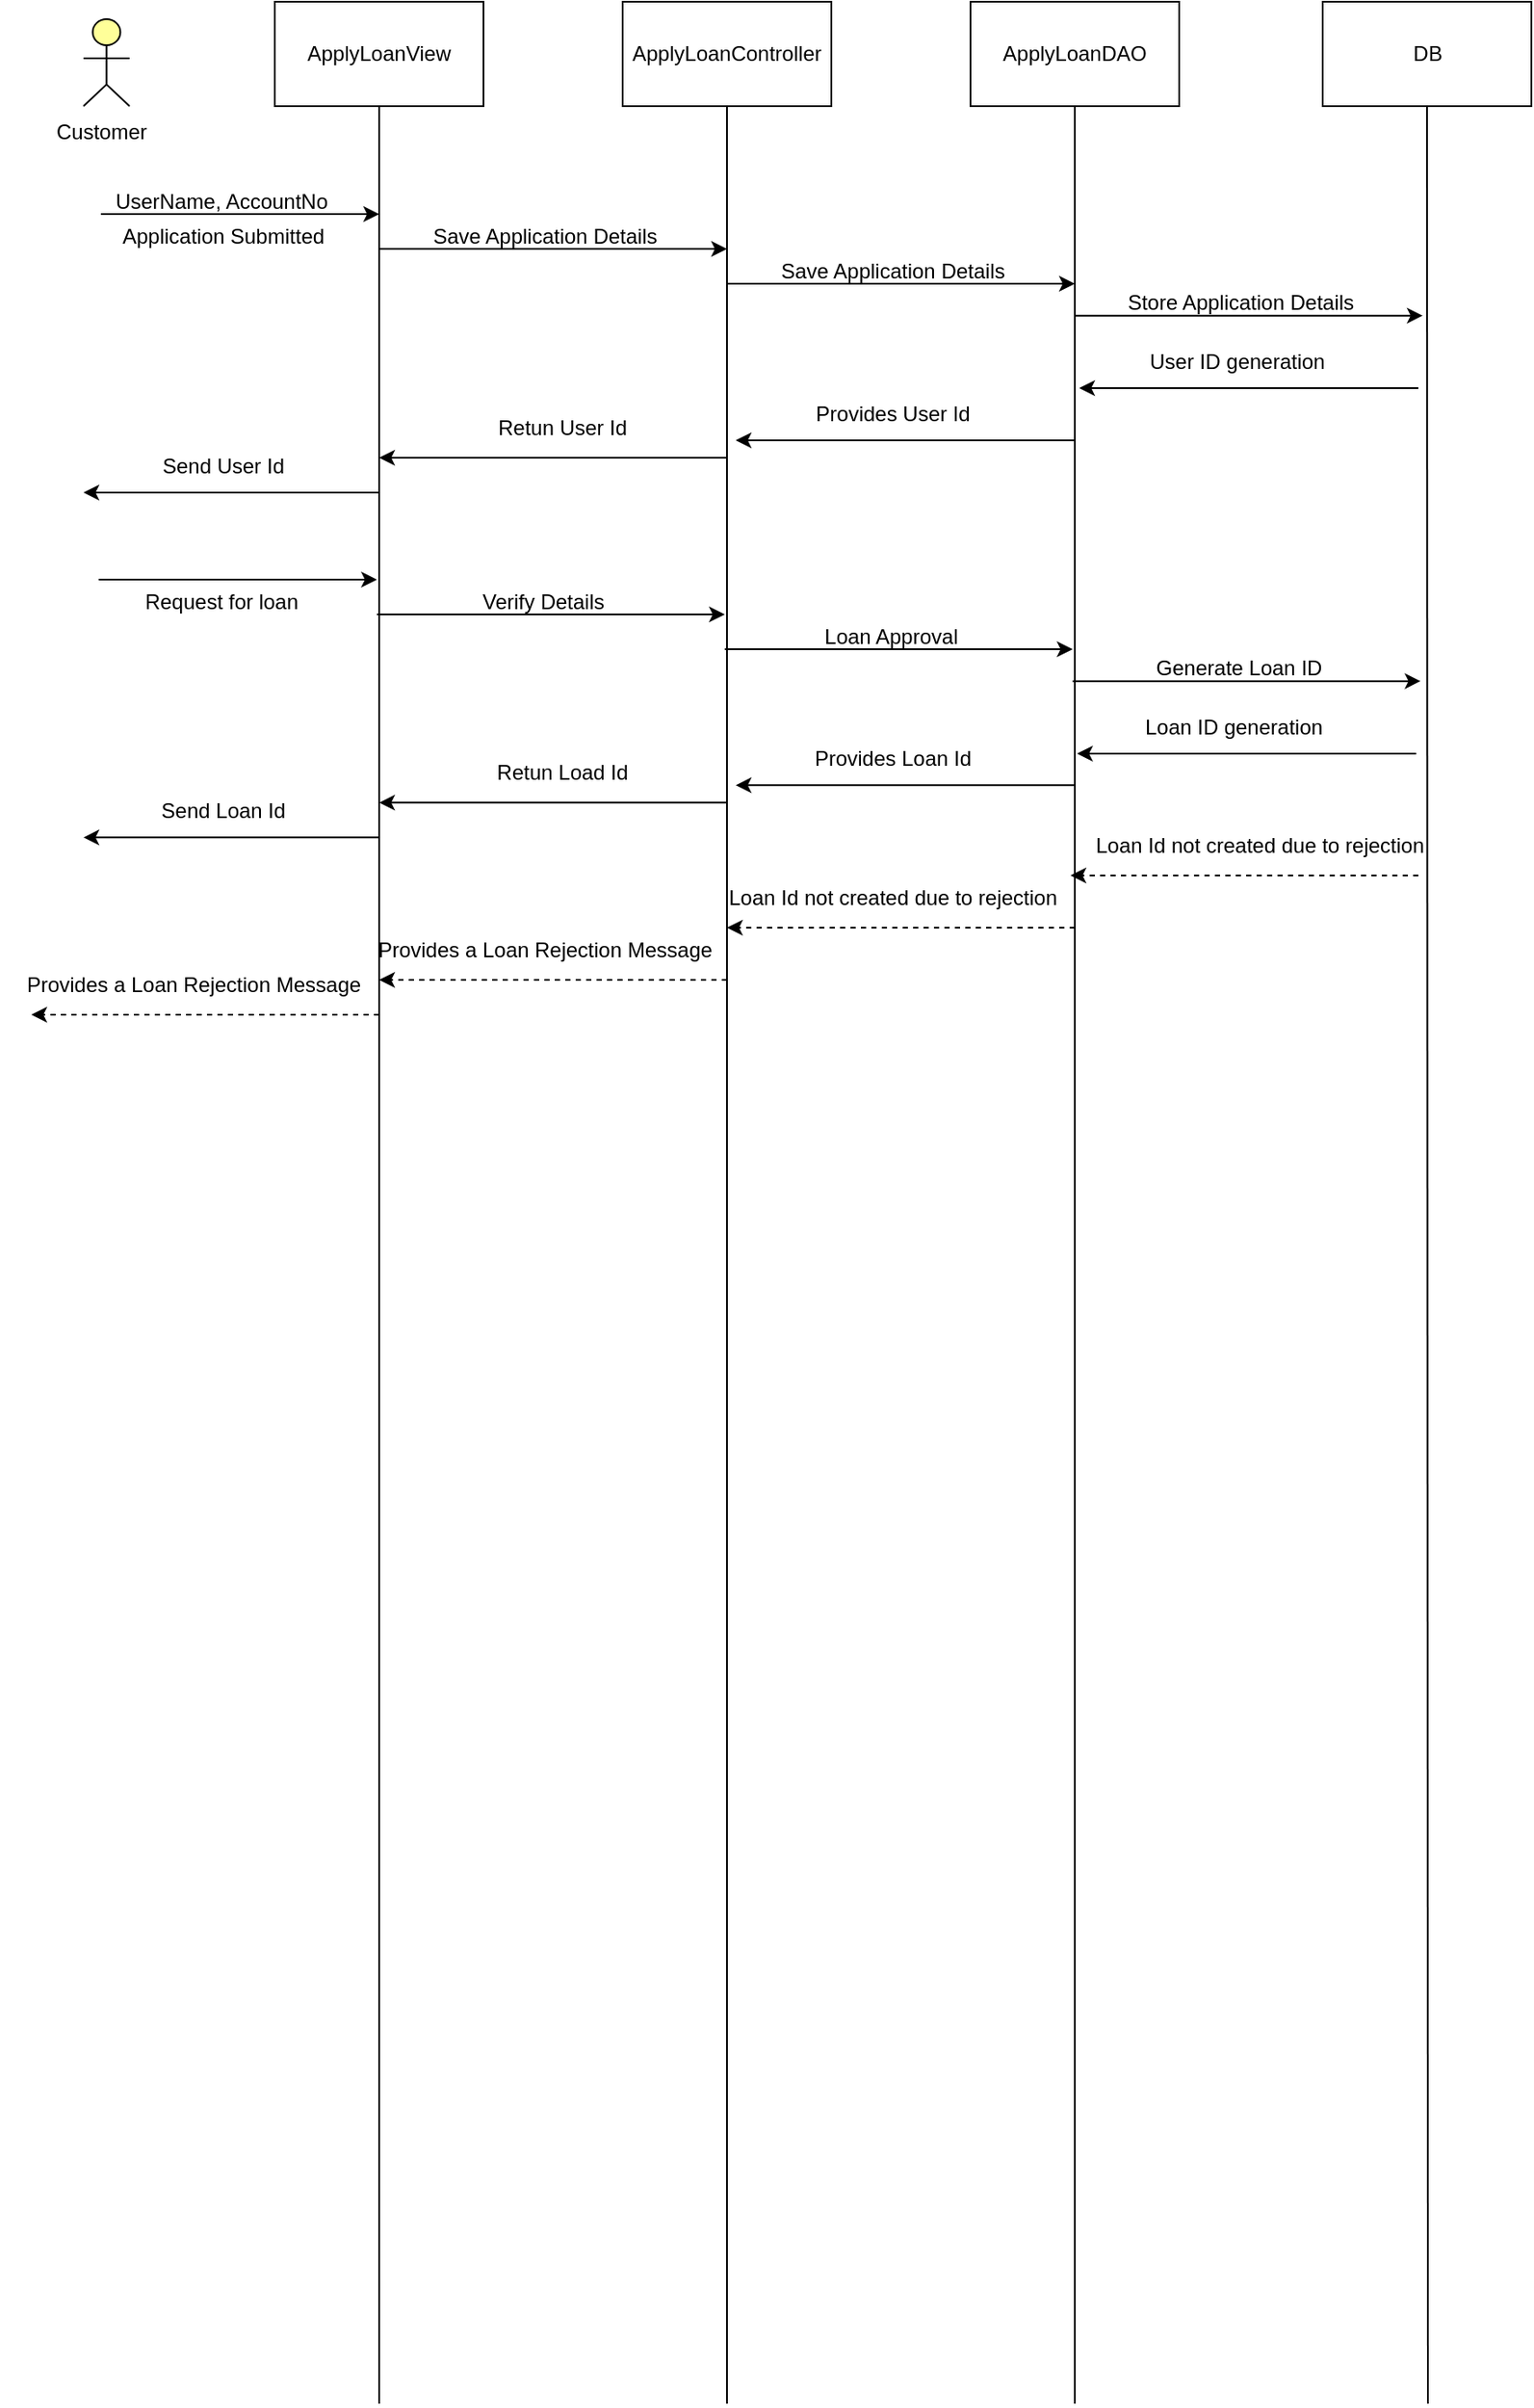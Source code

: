 <mxfile version="28.1.0">
  <diagram name="Page-1" id="zYoQJKuruc59RscXdtNj">
    <mxGraphModel dx="1887" dy="675" grid="1" gridSize="10" guides="1" tooltips="1" connect="1" arrows="1" fold="1" page="1" pageScale="1" pageWidth="850" pageHeight="1100" math="0" shadow="0">
      <root>
        <mxCell id="0" />
        <mxCell id="1" parent="0" />
        <mxCell id="ZP8F139_U9aVebwbNAbs-1" value="" style="html=1;outlineConnect=0;whiteSpace=wrap;fillColor=#ffff99;verticalLabelPosition=bottom;verticalAlign=top;align=center;shape=mxgraph.archimate3.actor;" parent="1" vertex="1">
          <mxGeometry x="-370" y="130" width="26.5" height="50" as="geometry" />
        </mxCell>
        <mxCell id="ZP8F139_U9aVebwbNAbs-2" value="ApplyLoanView" style="rounded=0;whiteSpace=wrap;html=1;" parent="1" vertex="1">
          <mxGeometry x="-260" y="120" width="120" height="60" as="geometry" />
        </mxCell>
        <mxCell id="ZP8F139_U9aVebwbNAbs-3" value="ApplyLoanController" style="rounded=0;whiteSpace=wrap;html=1;" parent="1" vertex="1">
          <mxGeometry x="-60" y="120" width="120" height="60" as="geometry" />
        </mxCell>
        <mxCell id="ZP8F139_U9aVebwbNAbs-4" value="ApplyLoanDAO" style="rounded=0;whiteSpace=wrap;html=1;direction=west;" parent="1" vertex="1">
          <mxGeometry x="140" y="120" width="120" height="60" as="geometry" />
        </mxCell>
        <mxCell id="ZP8F139_U9aVebwbNAbs-5" value="" style="endArrow=none;html=1;rounded=0;entryX=0.5;entryY=1;entryDx=0;entryDy=0;" parent="1" target="ZP8F139_U9aVebwbNAbs-2" edge="1">
          <mxGeometry width="50" height="50" relative="1" as="geometry">
            <mxPoint x="-200" y="1500" as="sourcePoint" />
            <mxPoint x="-90" y="290" as="targetPoint" />
          </mxGeometry>
        </mxCell>
        <mxCell id="ZP8F139_U9aVebwbNAbs-6" value="" style="endArrow=none;html=1;rounded=0;" parent="1" edge="1">
          <mxGeometry width="50" height="50" relative="1" as="geometry">
            <mxPoint x="200" y="1500" as="sourcePoint" />
            <mxPoint x="200" y="180" as="targetPoint" />
          </mxGeometry>
        </mxCell>
        <mxCell id="ZP8F139_U9aVebwbNAbs-7" value="" style="endArrow=none;html=1;rounded=0;entryX=0.5;entryY=1;entryDx=0;entryDy=0;" parent="1" target="ZP8F139_U9aVebwbNAbs-3" edge="1">
          <mxGeometry width="50" height="50" relative="1" as="geometry">
            <mxPoint y="1500" as="sourcePoint" />
            <mxPoint x="25" y="310" as="targetPoint" />
          </mxGeometry>
        </mxCell>
        <mxCell id="ZP8F139_U9aVebwbNAbs-8" value="Customer" style="text;html=1;align=center;verticalAlign=middle;resizable=0;points=[];autosize=1;strokeColor=none;fillColor=none;" parent="1" vertex="1">
          <mxGeometry x="-400" y="180" width="80" height="30" as="geometry" />
        </mxCell>
        <mxCell id="ZP8F139_U9aVebwbNAbs-9" value="" style="endArrow=classic;html=1;rounded=0;" parent="1" edge="1">
          <mxGeometry width="50" height="50" relative="1" as="geometry">
            <mxPoint x="-201.25" y="472" as="sourcePoint" />
            <mxPoint x="-1.25" y="472" as="targetPoint" />
          </mxGeometry>
        </mxCell>
        <mxCell id="ZP8F139_U9aVebwbNAbs-10" value="" style="endArrow=classic;html=1;rounded=0;" parent="1" edge="1">
          <mxGeometry width="50" height="50" relative="1" as="geometry">
            <mxPoint x="-1.25" y="492" as="sourcePoint" />
            <mxPoint x="198.75" y="492" as="targetPoint" />
          </mxGeometry>
        </mxCell>
        <mxCell id="ZP8F139_U9aVebwbNAbs-11" value="" style="endArrow=classic;html=1;rounded=0;" parent="1" edge="1">
          <mxGeometry width="50" height="50" relative="1" as="geometry">
            <mxPoint x="-361.25" y="452" as="sourcePoint" />
            <mxPoint x="-201.25" y="452" as="targetPoint" />
          </mxGeometry>
        </mxCell>
        <mxCell id="ZP8F139_U9aVebwbNAbs-12" value="" style="endArrow=classic;html=1;rounded=0;" parent="1" edge="1">
          <mxGeometry width="50" height="50" relative="1" as="geometry">
            <mxPoint y="580.18" as="sourcePoint" />
            <mxPoint x="-200" y="580.18" as="targetPoint" />
          </mxGeometry>
        </mxCell>
        <mxCell id="ZP8F139_U9aVebwbNAbs-13" value="" style="endArrow=classic;html=1;rounded=0;" parent="1" edge="1">
          <mxGeometry width="50" height="50" relative="1" as="geometry">
            <mxPoint x="-200" y="600.18" as="sourcePoint" />
            <mxPoint x="-370" y="600.18" as="targetPoint" />
          </mxGeometry>
        </mxCell>
        <mxCell id="ZP8F139_U9aVebwbNAbs-14" value="Request for loan" style="text;html=1;align=center;verticalAlign=middle;resizable=0;points=[];autosize=1;strokeColor=none;fillColor=none;" parent="1" vertex="1">
          <mxGeometry x="-346.25" y="450" width="110" height="30" as="geometry" />
        </mxCell>
        <mxCell id="ZP8F139_U9aVebwbNAbs-15" value="Verify Details" style="text;html=1;align=center;verticalAlign=middle;resizable=0;points=[];autosize=1;strokeColor=none;fillColor=none;" parent="1" vertex="1">
          <mxGeometry x="-151.25" y="450" width="90" height="30" as="geometry" />
        </mxCell>
        <mxCell id="ZP8F139_U9aVebwbNAbs-16" value="Loan Approval" style="text;html=1;align=center;verticalAlign=middle;resizable=0;points=[];autosize=1;strokeColor=none;fillColor=none;" parent="1" vertex="1">
          <mxGeometry x="43.75" y="470" width="100" height="30" as="geometry" />
        </mxCell>
        <mxCell id="ZP8F139_U9aVebwbNAbs-17" value="Retun Load Id" style="text;html=1;align=center;verticalAlign=middle;resizable=0;points=[];autosize=1;strokeColor=none;fillColor=none;" parent="1" vertex="1">
          <mxGeometry x="-145" y="548.18" width="100" height="30" as="geometry" />
        </mxCell>
        <mxCell id="ZP8F139_U9aVebwbNAbs-18" value="Send Loan Id" style="text;html=1;align=center;verticalAlign=middle;resizable=0;points=[];autosize=1;strokeColor=none;fillColor=none;" parent="1" vertex="1">
          <mxGeometry x="-335" y="570.18" width="90" height="30" as="geometry" />
        </mxCell>
        <mxCell id="ZP8F139_U9aVebwbNAbs-19" value="" style="endArrow=classic;html=1;rounded=0;" parent="1" edge="1">
          <mxGeometry width="50" height="50" relative="1" as="geometry">
            <mxPoint x="200" y="570.18" as="sourcePoint" />
            <mxPoint x="5" y="570.18" as="targetPoint" />
          </mxGeometry>
        </mxCell>
        <mxCell id="ZP8F139_U9aVebwbNAbs-20" value="Provides Loan Id" style="text;html=1;align=center;verticalAlign=middle;resizable=0;points=[];autosize=1;strokeColor=none;fillColor=none;" parent="1" vertex="1">
          <mxGeometry x="40" y="540.18" width="110" height="30" as="geometry" />
        </mxCell>
        <mxCell id="ZP8F139_U9aVebwbNAbs-58" value="" style="html=1;labelBackgroundColor=#ffffff;startArrow=none;startFill=0;startSize=6;endArrow=classic;endFill=1;endSize=6;jettySize=auto;orthogonalLoop=1;strokeWidth=1;dashed=1;fontSize=14;rounded=0;" parent="1" edge="1">
          <mxGeometry width="60" height="60" relative="1" as="geometry">
            <mxPoint x="200" y="652" as="sourcePoint" />
            <mxPoint y="652" as="targetPoint" />
          </mxGeometry>
        </mxCell>
        <mxCell id="ZP8F139_U9aVebwbNAbs-59" value="" style="html=1;labelBackgroundColor=#ffffff;startArrow=none;startFill=0;startSize=6;endArrow=classic;endFill=1;endSize=6;jettySize=auto;orthogonalLoop=1;strokeWidth=1;dashed=1;fontSize=14;rounded=0;" parent="1" edge="1">
          <mxGeometry width="60" height="60" relative="1" as="geometry">
            <mxPoint y="682" as="sourcePoint" />
            <mxPoint x="-200" y="682" as="targetPoint" />
          </mxGeometry>
        </mxCell>
        <mxCell id="ZP8F139_U9aVebwbNAbs-60" value="" style="html=1;labelBackgroundColor=#ffffff;startArrow=none;startFill=0;startSize=6;endArrow=classic;endFill=1;endSize=6;jettySize=auto;orthogonalLoop=1;strokeWidth=1;dashed=1;fontSize=14;rounded=0;" parent="1" edge="1">
          <mxGeometry width="60" height="60" relative="1" as="geometry">
            <mxPoint x="-200" y="702" as="sourcePoint" />
            <mxPoint x="-400" y="702" as="targetPoint" />
          </mxGeometry>
        </mxCell>
        <mxCell id="ZP8F139_U9aVebwbNAbs-61" value="Provides a Loan Rejection Message" style="text;html=1;align=center;verticalAlign=middle;resizable=0;points=[];autosize=1;strokeColor=none;fillColor=none;" parent="1" vertex="1">
          <mxGeometry x="-215" y="650" width="220" height="30" as="geometry" />
        </mxCell>
        <mxCell id="ZP8F139_U9aVebwbNAbs-62" value="Provides a Loan Rejection Message" style="text;html=1;align=center;verticalAlign=middle;resizable=0;points=[];autosize=1;strokeColor=none;fillColor=none;" parent="1" vertex="1">
          <mxGeometry x="-417.5" y="670" width="220" height="30" as="geometry" />
        </mxCell>
        <mxCell id="ZP8F139_U9aVebwbNAbs-63" value="Loan Id not created due to rejection" style="text;html=1;align=center;verticalAlign=middle;resizable=0;points=[];autosize=1;strokeColor=none;fillColor=none;" parent="1" vertex="1">
          <mxGeometry x="-10" y="620" width="210" height="30" as="geometry" />
        </mxCell>
        <mxCell id="ZP8F139_U9aVebwbNAbs-64" value="DB" style="rounded=0;whiteSpace=wrap;html=1;direction=west;" parent="1" vertex="1">
          <mxGeometry x="342.5" y="120" width="120" height="60" as="geometry" />
        </mxCell>
        <mxCell id="ZP8F139_U9aVebwbNAbs-65" value="" style="endArrow=none;html=1;rounded=0;" parent="1" edge="1">
          <mxGeometry width="50" height="50" relative="1" as="geometry">
            <mxPoint x="403" y="1500" as="sourcePoint" />
            <mxPoint x="402.5" y="180" as="targetPoint" />
          </mxGeometry>
        </mxCell>
        <mxCell id="ZP8F139_U9aVebwbNAbs-67" value="" style="endArrow=classic;html=1;rounded=0;" parent="1" edge="1">
          <mxGeometry width="50" height="50" relative="1" as="geometry">
            <mxPoint x="198.75" y="510.33" as="sourcePoint" />
            <mxPoint x="398.75" y="510.33" as="targetPoint" />
          </mxGeometry>
        </mxCell>
        <mxCell id="ZP8F139_U9aVebwbNAbs-68" value="Generate Loan ID" style="text;html=1;align=center;verticalAlign=middle;resizable=0;points=[];autosize=1;strokeColor=none;fillColor=none;" parent="1" vertex="1">
          <mxGeometry x="233.75" y="488.33" width="120" height="30" as="geometry" />
        </mxCell>
        <mxCell id="ZP8F139_U9aVebwbNAbs-69" value="" style="endArrow=classic;html=1;rounded=0;" parent="1" edge="1">
          <mxGeometry width="50" height="50" relative="1" as="geometry">
            <mxPoint x="396.25" y="552" as="sourcePoint" />
            <mxPoint x="201.25" y="552" as="targetPoint" />
          </mxGeometry>
        </mxCell>
        <mxCell id="ZP8F139_U9aVebwbNAbs-70" value="Loan ID generation" style="text;html=1;align=center;verticalAlign=middle;resizable=0;points=[];autosize=1;strokeColor=none;fillColor=none;" parent="1" vertex="1">
          <mxGeometry x="226.25" y="522" width="130" height="30" as="geometry" />
        </mxCell>
        <mxCell id="ZP8F139_U9aVebwbNAbs-88" value="" style="html=1;labelBackgroundColor=#ffffff;startArrow=none;startFill=0;startSize=6;endArrow=classic;endFill=1;endSize=6;jettySize=auto;orthogonalLoop=1;strokeWidth=1;dashed=1;fontSize=14;rounded=0;" parent="1" edge="1">
          <mxGeometry width="60" height="60" relative="1" as="geometry">
            <mxPoint x="397.5" y="622" as="sourcePoint" />
            <mxPoint x="197.5" y="622" as="targetPoint" />
          </mxGeometry>
        </mxCell>
        <mxCell id="ZP8F139_U9aVebwbNAbs-89" value="Loan Id not created due to rejection" style="text;html=1;align=center;verticalAlign=middle;resizable=0;points=[];autosize=1;strokeColor=none;fillColor=none;" parent="1" vertex="1">
          <mxGeometry x="201.25" y="590" width="210" height="30" as="geometry" />
        </mxCell>
        <mxCell id="ZP8F139_U9aVebwbNAbs-90" value="" style="endArrow=classic;html=1;rounded=0;" parent="1" edge="1">
          <mxGeometry width="50" height="50" relative="1" as="geometry">
            <mxPoint x="-200" y="262" as="sourcePoint" />
            <mxPoint y="262" as="targetPoint" />
          </mxGeometry>
        </mxCell>
        <mxCell id="ZP8F139_U9aVebwbNAbs-91" value="" style="endArrow=classic;html=1;rounded=0;" parent="1" edge="1">
          <mxGeometry width="50" height="50" relative="1" as="geometry">
            <mxPoint y="282" as="sourcePoint" />
            <mxPoint x="200" y="282" as="targetPoint" />
          </mxGeometry>
        </mxCell>
        <mxCell id="ZP8F139_U9aVebwbNAbs-92" value="" style="endArrow=classic;html=1;rounded=0;" parent="1" edge="1">
          <mxGeometry width="50" height="50" relative="1" as="geometry">
            <mxPoint x="-360" y="242" as="sourcePoint" />
            <mxPoint x="-200" y="242" as="targetPoint" />
          </mxGeometry>
        </mxCell>
        <mxCell id="ZP8F139_U9aVebwbNAbs-93" value="" style="endArrow=classic;html=1;rounded=0;" parent="1" edge="1">
          <mxGeometry width="50" height="50" relative="1" as="geometry">
            <mxPoint y="382" as="sourcePoint" />
            <mxPoint x="-200" y="382" as="targetPoint" />
          </mxGeometry>
        </mxCell>
        <mxCell id="ZP8F139_U9aVebwbNAbs-94" value="" style="endArrow=classic;html=1;rounded=0;" parent="1" edge="1">
          <mxGeometry width="50" height="50" relative="1" as="geometry">
            <mxPoint x="-200" y="402" as="sourcePoint" />
            <mxPoint x="-370" y="402" as="targetPoint" />
          </mxGeometry>
        </mxCell>
        <mxCell id="ZP8F139_U9aVebwbNAbs-95" value="Application Submitted" style="text;html=1;align=center;verticalAlign=middle;resizable=0;points=[];autosize=1;strokeColor=none;fillColor=none;" parent="1" vertex="1">
          <mxGeometry x="-360" y="240" width="140" height="30" as="geometry" />
        </mxCell>
        <mxCell id="ZP8F139_U9aVebwbNAbs-96" value="Save Application Details" style="text;html=1;align=center;verticalAlign=middle;resizable=0;points=[];autosize=1;strokeColor=none;fillColor=none;" parent="1" vertex="1">
          <mxGeometry x="-180" y="240" width="150" height="30" as="geometry" />
        </mxCell>
        <mxCell id="ZP8F139_U9aVebwbNAbs-97" value="Save Application Details" style="text;html=1;align=center;verticalAlign=middle;resizable=0;points=[];autosize=1;strokeColor=none;fillColor=none;" parent="1" vertex="1">
          <mxGeometry x="20" y="260" width="150" height="30" as="geometry" />
        </mxCell>
        <mxCell id="ZP8F139_U9aVebwbNAbs-98" value="Retun User Id" style="text;html=1;align=center;verticalAlign=middle;resizable=0;points=[];autosize=1;strokeColor=none;fillColor=none;" parent="1" vertex="1">
          <mxGeometry x="-145" y="350" width="100" height="30" as="geometry" />
        </mxCell>
        <mxCell id="ZP8F139_U9aVebwbNAbs-99" value="Send User Id" style="text;html=1;align=center;verticalAlign=middle;resizable=0;points=[];autosize=1;strokeColor=none;fillColor=none;" parent="1" vertex="1">
          <mxGeometry x="-335" y="372" width="90" height="30" as="geometry" />
        </mxCell>
        <mxCell id="ZP8F139_U9aVebwbNAbs-100" value="" style="endArrow=classic;html=1;rounded=0;" parent="1" edge="1">
          <mxGeometry width="50" height="50" relative="1" as="geometry">
            <mxPoint x="200" y="372" as="sourcePoint" />
            <mxPoint x="5" y="372" as="targetPoint" />
          </mxGeometry>
        </mxCell>
        <mxCell id="ZP8F139_U9aVebwbNAbs-101" value="Provides User Id" style="text;html=1;align=center;verticalAlign=middle;resizable=0;points=[];autosize=1;strokeColor=none;fillColor=none;" parent="1" vertex="1">
          <mxGeometry x="40" y="342" width="110" height="30" as="geometry" />
        </mxCell>
        <mxCell id="ZP8F139_U9aVebwbNAbs-102" value="" style="endArrow=classic;html=1;rounded=0;" parent="1" edge="1">
          <mxGeometry width="50" height="50" relative="1" as="geometry">
            <mxPoint x="200" y="300.33" as="sourcePoint" />
            <mxPoint x="400" y="300.33" as="targetPoint" />
          </mxGeometry>
        </mxCell>
        <mxCell id="ZP8F139_U9aVebwbNAbs-103" value="Store Application Details" style="text;html=1;align=center;verticalAlign=middle;resizable=0;points=[];autosize=1;strokeColor=none;fillColor=none;" parent="1" vertex="1">
          <mxGeometry x="220" y="278.33" width="150" height="30" as="geometry" />
        </mxCell>
        <mxCell id="ZP8F139_U9aVebwbNAbs-104" value="" style="endArrow=classic;html=1;rounded=0;" parent="1" edge="1">
          <mxGeometry width="50" height="50" relative="1" as="geometry">
            <mxPoint x="397.5" y="342.0" as="sourcePoint" />
            <mxPoint x="202.5" y="342.0" as="targetPoint" />
          </mxGeometry>
        </mxCell>
        <mxCell id="ZP8F139_U9aVebwbNAbs-105" value="User ID generation" style="text;html=1;align=center;verticalAlign=middle;resizable=0;points=[];autosize=1;strokeColor=none;fillColor=none;" parent="1" vertex="1">
          <mxGeometry x="232.5" y="312.0" width="120" height="30" as="geometry" />
        </mxCell>
        <mxCell id="jqmaGK9V_5G6q6PQScqV-17" value="UserName, AccountNo" style="text;html=1;align=center;verticalAlign=middle;resizable=0;points=[];autosize=1;strokeColor=none;fillColor=none;" vertex="1" parent="1">
          <mxGeometry x="-366.25" y="220" width="150" height="30" as="geometry" />
        </mxCell>
      </root>
    </mxGraphModel>
  </diagram>
</mxfile>
